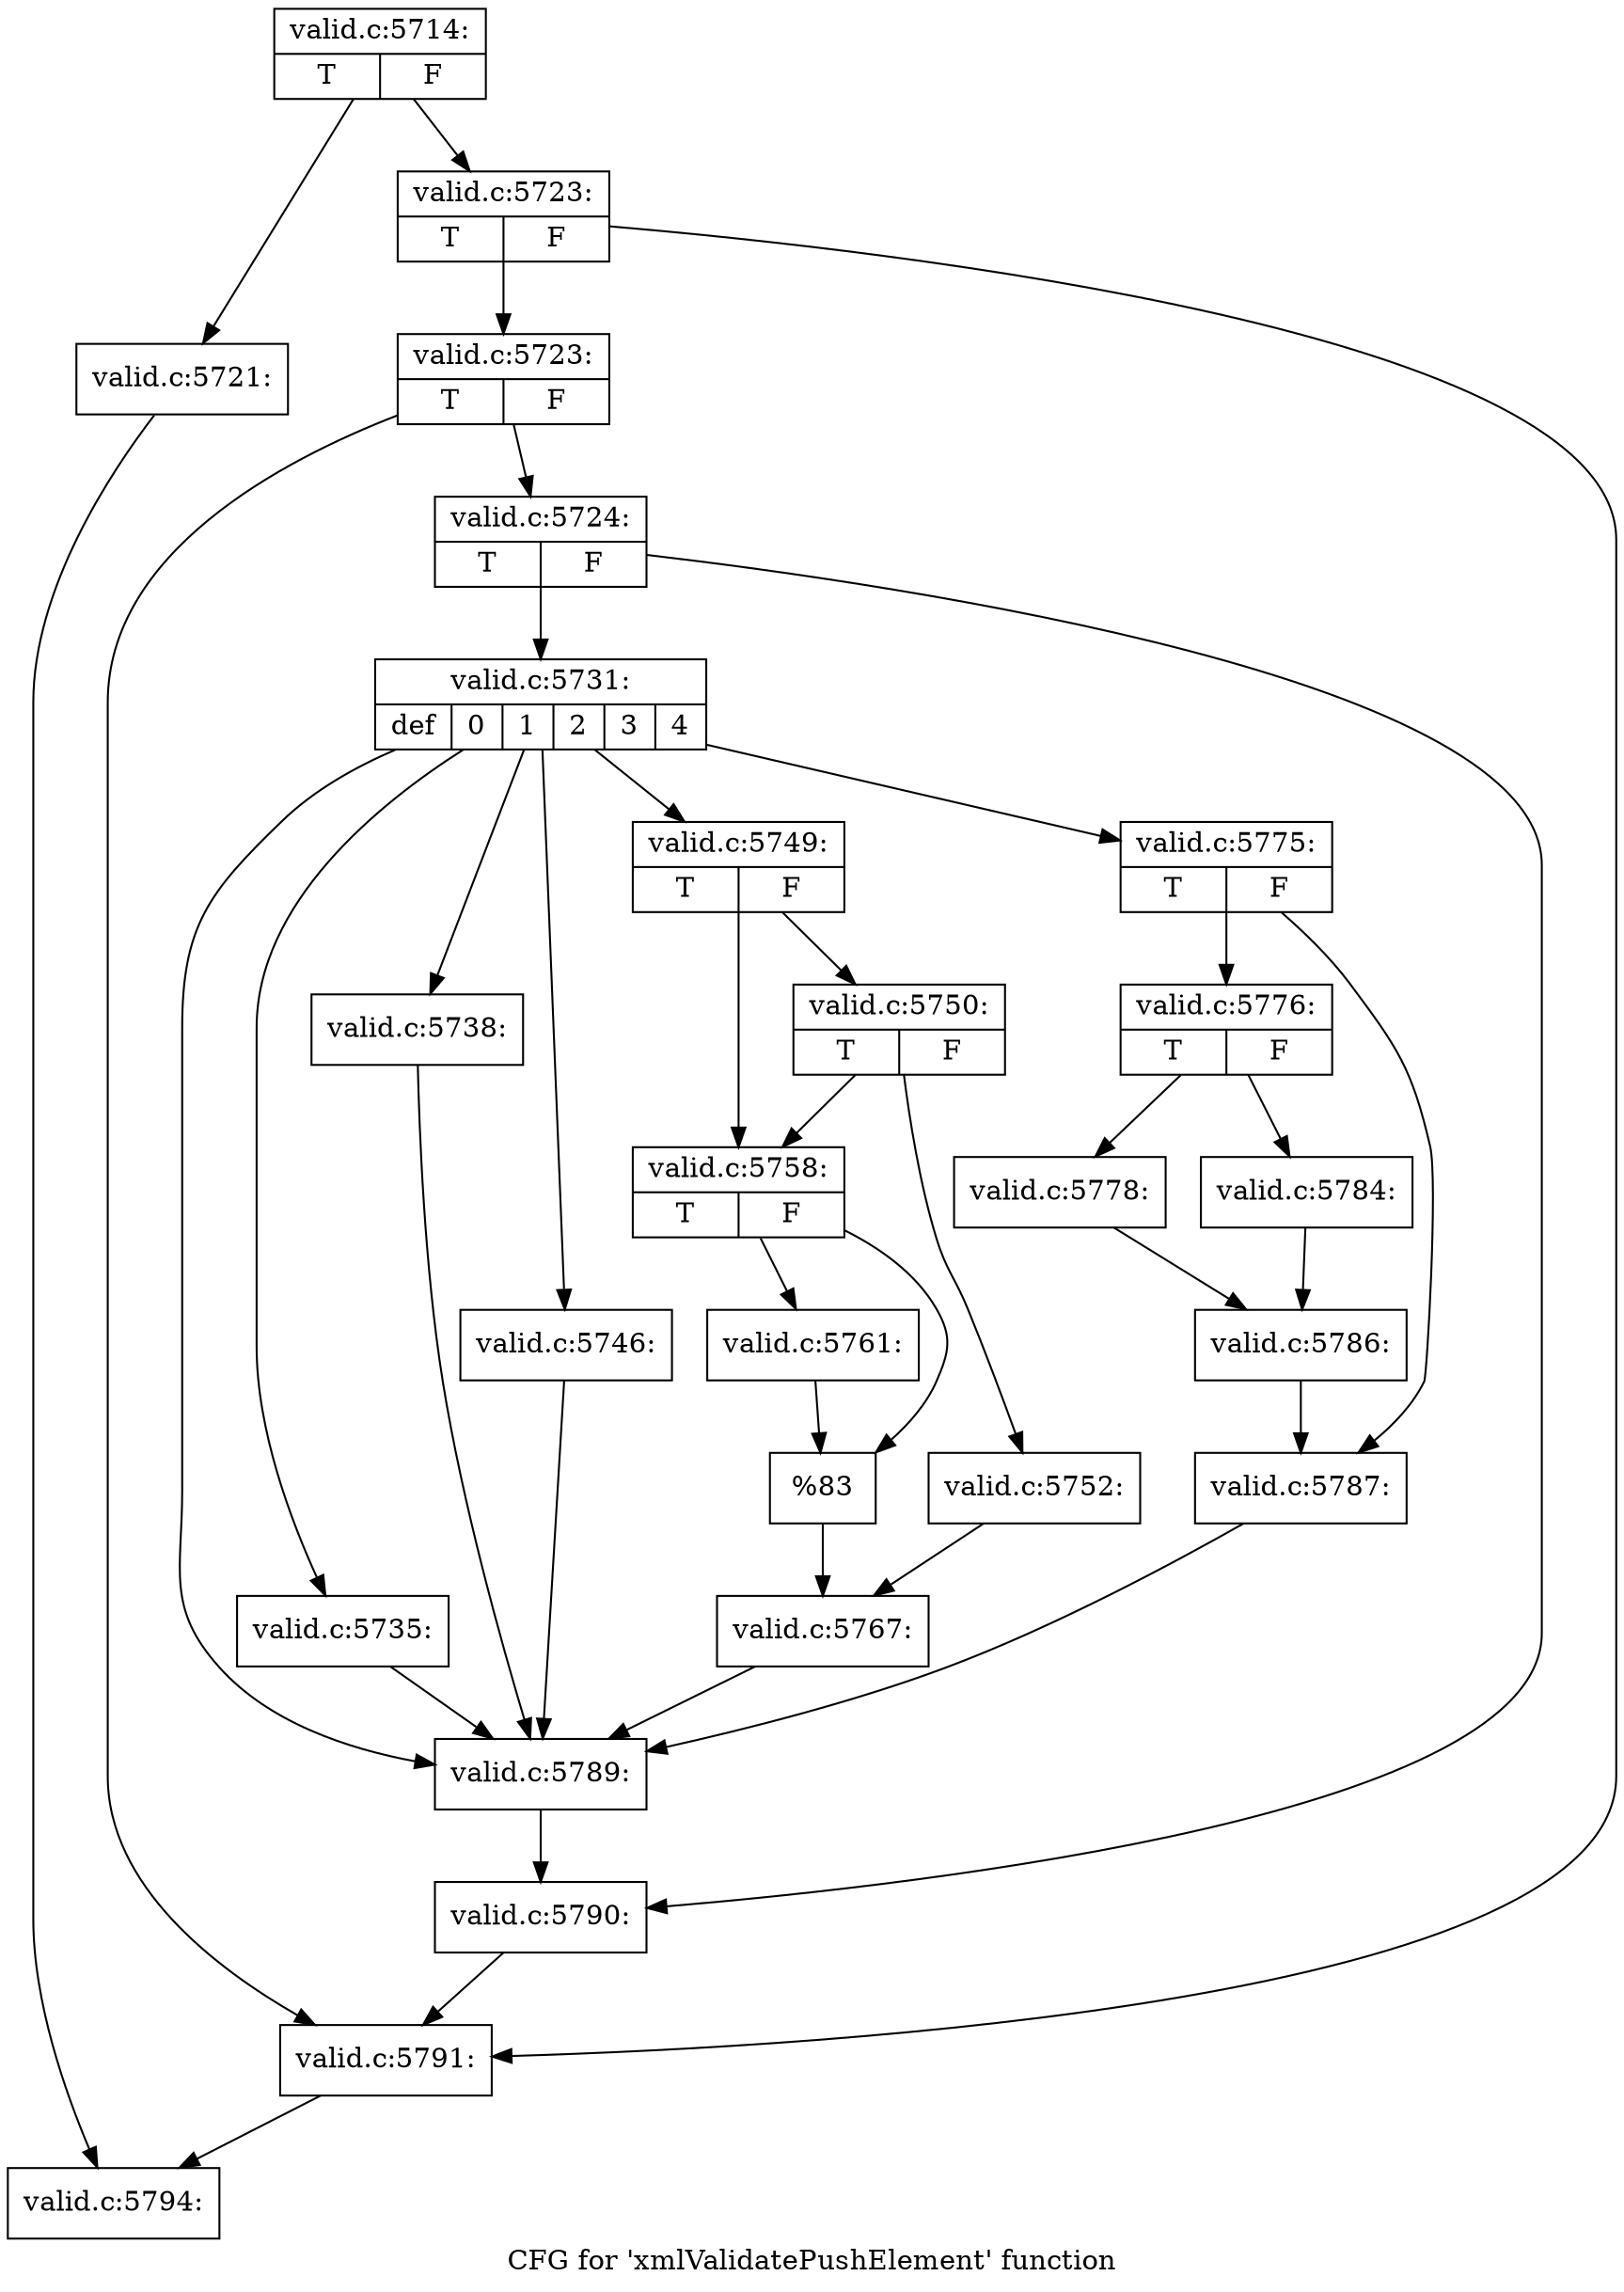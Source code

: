 digraph "CFG for 'xmlValidatePushElement' function" {
	label="CFG for 'xmlValidatePushElement' function";

	Node0x5154b60 [shape=record,label="{valid.c:5714:|{<s0>T|<s1>F}}"];
	Node0x5154b60 -> Node0x5157520;
	Node0x5154b60 -> Node0x5157570;
	Node0x5157520 [shape=record,label="{valid.c:5721:}"];
	Node0x5157520 -> Node0x51195a0;
	Node0x5157570 [shape=record,label="{valid.c:5723:|{<s0>T|<s1>F}}"];
	Node0x5157570 -> Node0x5157aa0;
	Node0x5157570 -> Node0x5157a50;
	Node0x5157aa0 [shape=record,label="{valid.c:5723:|{<s0>T|<s1>F}}"];
	Node0x5157aa0 -> Node0x5157a00;
	Node0x5157aa0 -> Node0x5157a50;
	Node0x5157a00 [shape=record,label="{valid.c:5724:|{<s0>T|<s1>F}}"];
	Node0x5157a00 -> Node0x5158ae0;
	Node0x5157a00 -> Node0x5158b30;
	Node0x5158ae0 [shape=record,label="{valid.c:5731:|{<s0>def|<s1>0|<s2>1|<s3>2|<s4>3|<s5>4}}"];
	Node0x5158ae0 -> Node0x51591f0;
	Node0x5158ae0 -> Node0x5159740;
	Node0x5158ae0 -> Node0x5159930;
	Node0x5158ae0 -> Node0x515a460;
	Node0x5158ae0 -> Node0x515a540;
	Node0x5158ae0 -> Node0x515c770;
	Node0x5159740 [shape=record,label="{valid.c:5735:}"];
	Node0x5159740 -> Node0x51591f0;
	Node0x5159930 [shape=record,label="{valid.c:5738:}"];
	Node0x5159930 -> Node0x51591f0;
	Node0x515a460 [shape=record,label="{valid.c:5746:}"];
	Node0x515a460 -> Node0x51591f0;
	Node0x515a540 [shape=record,label="{valid.c:5749:|{<s0>T|<s1>F}}"];
	Node0x515a540 -> Node0x515a720;
	Node0x515a540 -> Node0x515a6d0;
	Node0x515a720 [shape=record,label="{valid.c:5750:|{<s0>T|<s1>F}}"];
	Node0x515a720 -> Node0x515a630;
	Node0x515a720 -> Node0x515a6d0;
	Node0x515a630 [shape=record,label="{valid.c:5752:}"];
	Node0x515a630 -> Node0x515a680;
	Node0x515a6d0 [shape=record,label="{valid.c:5758:|{<s0>T|<s1>F}}"];
	Node0x515a6d0 -> Node0x515c490;
	Node0x515a6d0 -> Node0x515c7c0;
	Node0x515c490 [shape=record,label="{valid.c:5761:}"];
	Node0x515c490 -> Node0x515c7c0;
	Node0x515c7c0 [shape=record,label="{%83}"];
	Node0x515c7c0 -> Node0x515a680;
	Node0x515a680 [shape=record,label="{valid.c:5767:}"];
	Node0x515a680 -> Node0x51591f0;
	Node0x515c770 [shape=record,label="{valid.c:5775:|{<s0>T|<s1>F}}"];
	Node0x515c770 -> Node0x515c2b0;
	Node0x515c770 -> Node0x4ea3630;
	Node0x515c2b0 [shape=record,label="{valid.c:5776:|{<s0>T|<s1>F}}"];
	Node0x515c2b0 -> Node0x515e6b0;
	Node0x515c2b0 -> Node0x515ebd0;
	Node0x515e6b0 [shape=record,label="{valid.c:5778:}"];
	Node0x515e6b0 -> Node0x515e9e0;
	Node0x515ebd0 [shape=record,label="{valid.c:5784:}"];
	Node0x515ebd0 -> Node0x515e9e0;
	Node0x515e9e0 [shape=record,label="{valid.c:5786:}"];
	Node0x515e9e0 -> Node0x4ea3630;
	Node0x4ea3630 [shape=record,label="{valid.c:5787:}"];
	Node0x4ea3630 -> Node0x51591f0;
	Node0x51591f0 [shape=record,label="{valid.c:5789:}"];
	Node0x51591f0 -> Node0x5158b30;
	Node0x5158b30 [shape=record,label="{valid.c:5790:}"];
	Node0x5158b30 -> Node0x5157a50;
	Node0x5157a50 [shape=record,label="{valid.c:5791:}"];
	Node0x5157a50 -> Node0x51195a0;
	Node0x51195a0 [shape=record,label="{valid.c:5794:}"];
}
